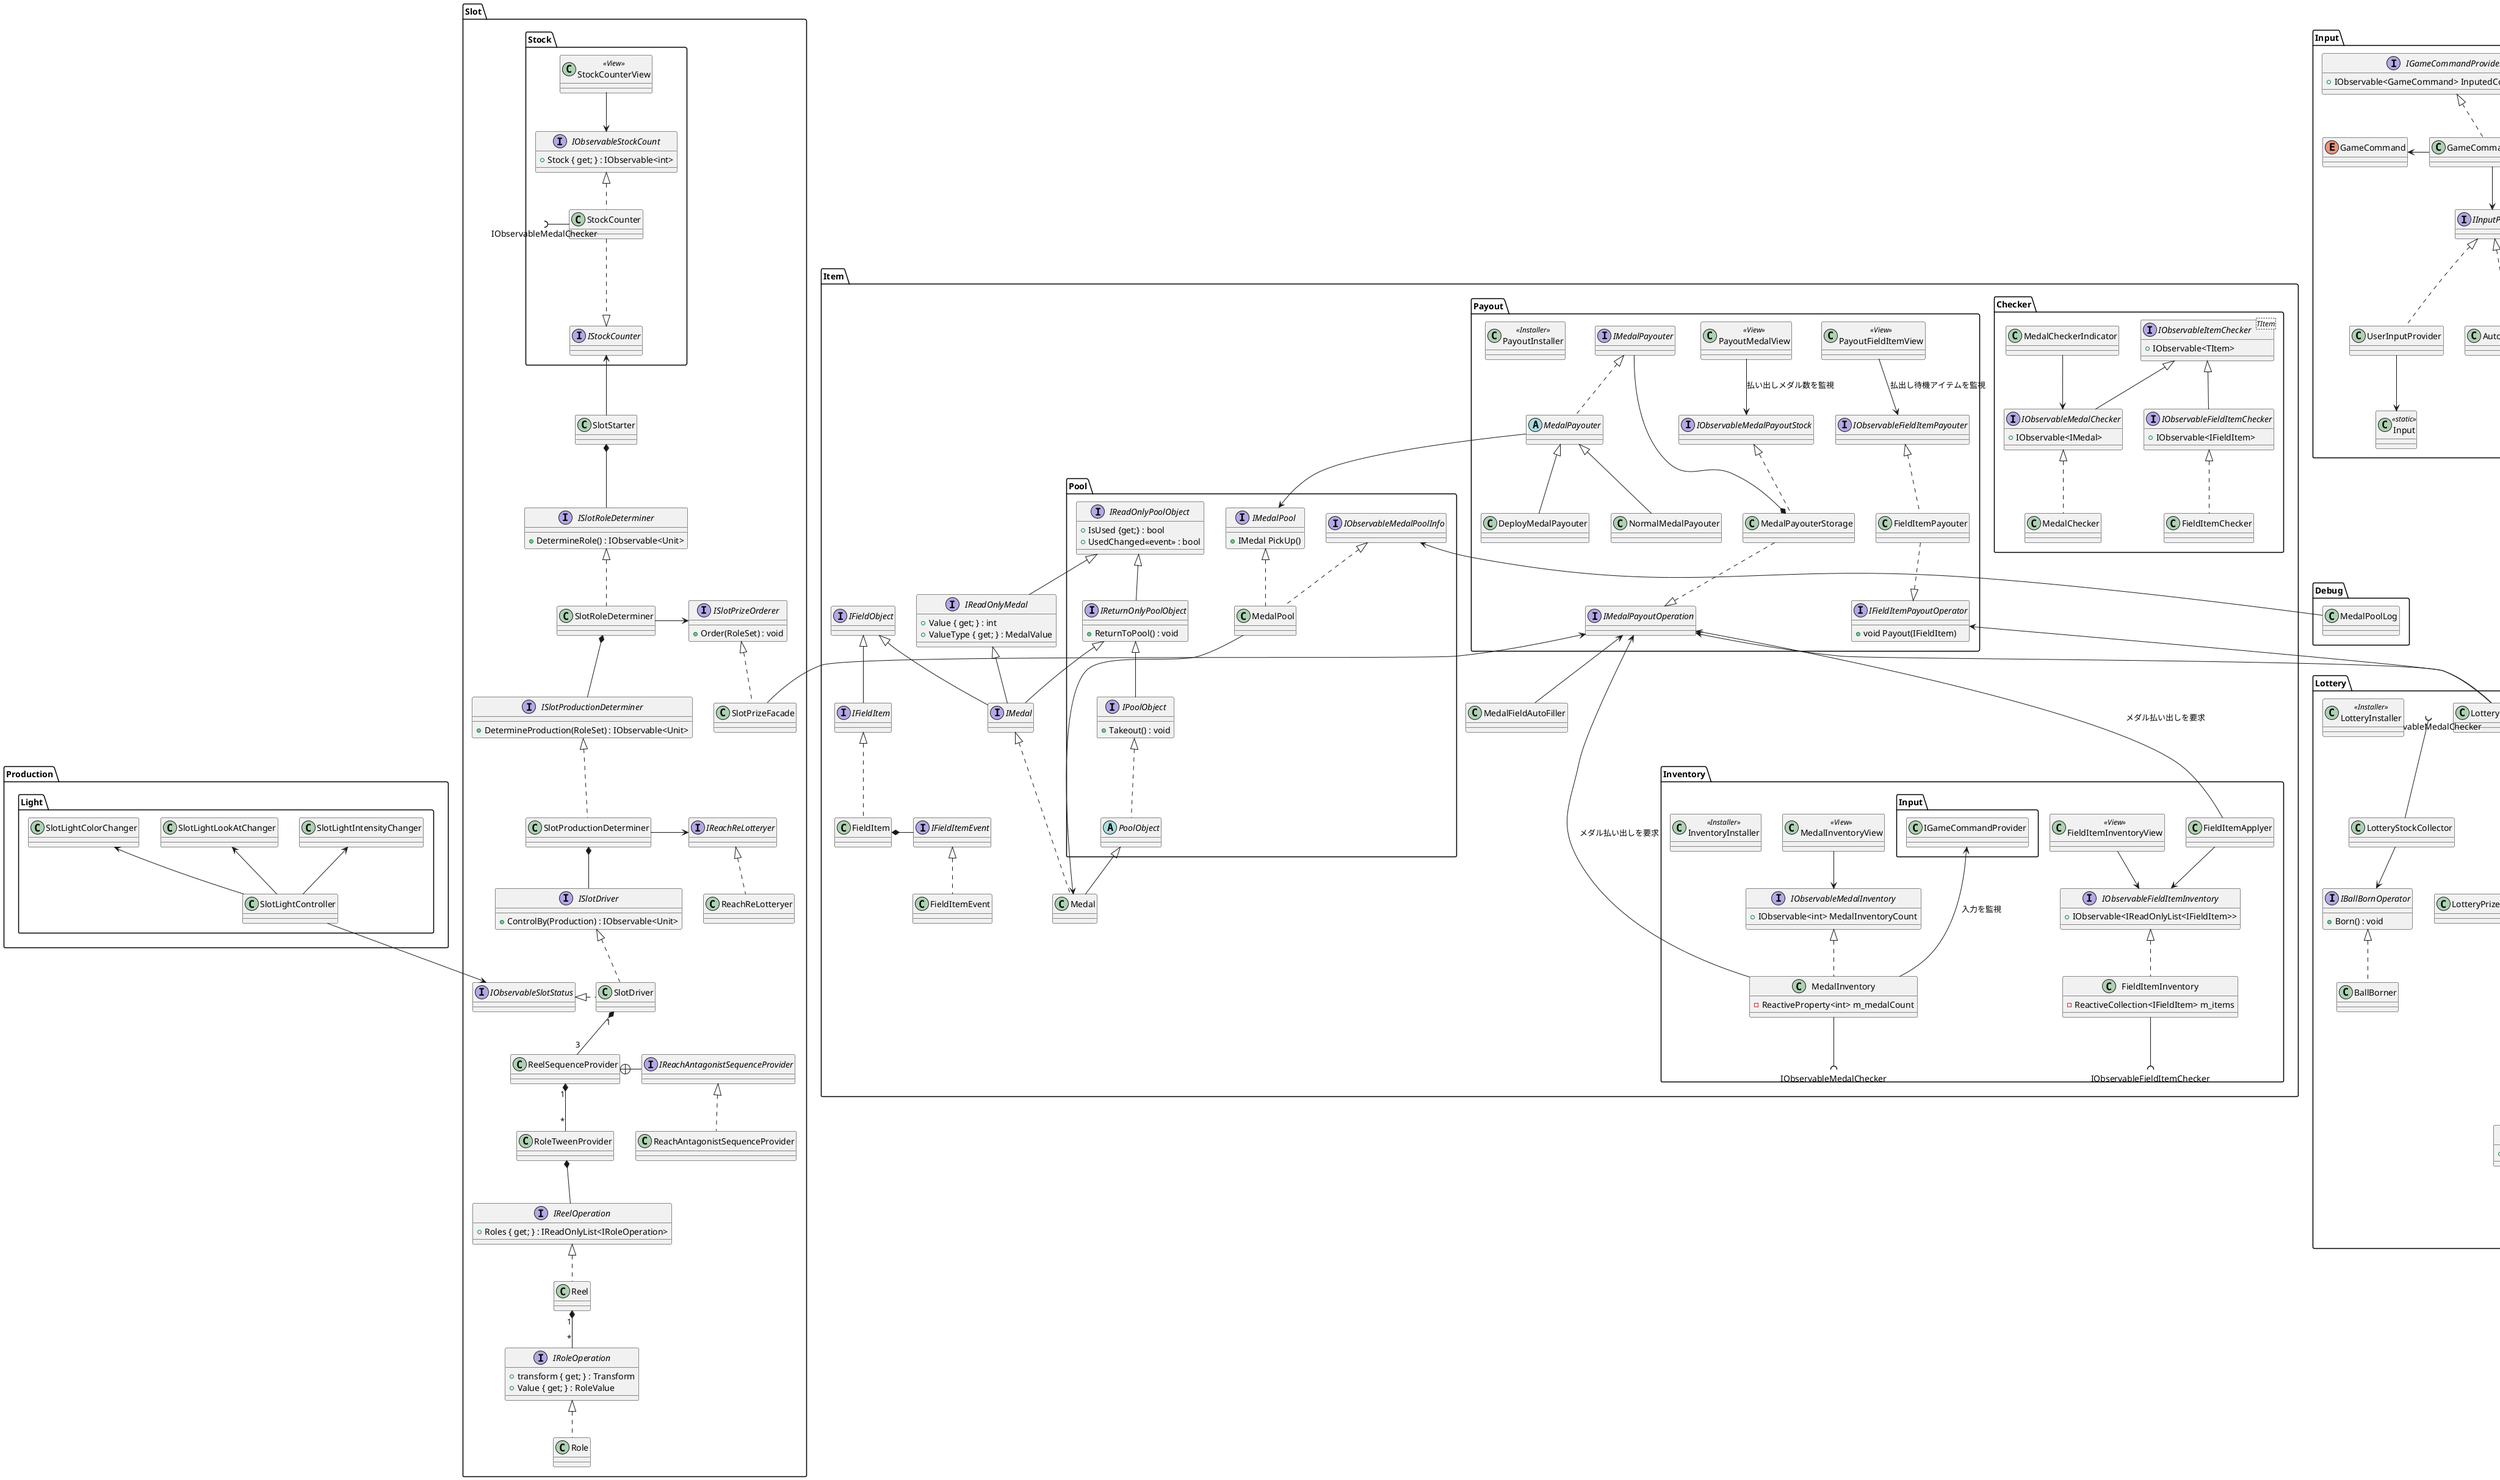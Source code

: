 @startuml MedalPusher

namespace Case{
    class PusherMover
}

namespace Item{
    interface IFieldItem
    class FieldItem
    interface IFieldItemEvent
    class FieldItemEvent
    IFieldItem <|.. FieldItem
    IFieldItemEvent <|.. FieldItemEvent
    FieldItem *- IFieldItemEvent


    interface IReadOnlyMedal{
        +Value { get; } : int
        +ValueType { get; } : MedalValue
    }
    interface IMedal
    class Medal
    IReadOnlyMedal <|-- IMedal
    IMedal <|.. Medal

    interface IFieldObject
    IFieldObject <|-- IMedal
    IFieldObject <|-- IFieldItem

    namespace Pool{
        interface IReadOnlyPoolObject{
            +IsUsed {get;} : bool
            +UsedChanged<<event>> : bool
        }
        interface IReturnOnlyPoolObject{
            +ReturnToPool() : void
        }
        interface IPoolObject{
            +Takeout() : void
        }
        abstract PoolObject
        
        IReadOnlyPoolObject <|-- IReturnOnlyPoolObject
        IReturnOnlyPoolObject <|-- IPoolObject
        IReturnOnlyPoolObject <|-- Item.IMedal
        IPoolObject <|.. PoolObject
        PoolObject <|-- Item.Medal
        IReadOnlyPoolObject <|-- Item.IReadOnlyMedal
        

        interface IMedalPool{
            +IMedal PickUp()
        }
        interface IObservableMedalPoolInfo
        class MedalPool

        IMedalPool <|.. MedalPool
        IObservableMedalPoolInfo <|.. MedalPool

        MedalPool --> Item.Medal
    }
    
    namespace Checker{
        interface IObservableItemChecker<TItem>{
            +IObservable<TItem>
        }

        interface IObservableMedalChecker{
            +IObservable<IMedal>
        }
        class MedalChecker
        IObservableItemChecker <|-- IObservableMedalChecker
        IObservableMedalChecker <|.. MedalChecker

        interface IObservableFieldItemChecker{
            +IObservable<IFieldItem>
        }
        class FieldItemChecker
        IObservableItemChecker <|-- IObservableFieldItemChecker
        IObservableFieldItemChecker <|.. FieldItemChecker

        MedalCheckerIndicator --> IObservableMedalChecker

    }
    
    namespace Payout{
        interface IMedalPayoutOperation
        interface IObservableMedalPayoutStock
        class MedalPayouterStorage
        MedalPayouterStorage ..|> IMedalPayoutOperation
        IObservableMedalPayoutStock <|.. MedalPayouterStorage
        IMedalPayouter ---* MedalPayouterStorage

        interface IMedalPayouter
        abstract MedalPayouter
        class NormalMedalPayouter
        class DeployMedalPayouter
        IMedalPayouter <|.. MedalPayouter
        MedalPayouter <|-- NormalMedalPayouter
        MedalPayouter <|-- DeployMedalPayouter
        MedalPayouter --> Item.Pool.IMedalPool


        interface IObservableFieldItemPayouter{
        }
        interface IFieldItemPayoutOperator{
            +void Payout(IFieldItem)
        }
        class FieldItemPayouter
        FieldItemPayouter ..|> IFieldItemPayoutOperator
        IObservableFieldItemPayouter <|.. FieldItemPayouter

        class PayoutMedalView<<View>>
        class PayoutFieldItemView<<View>>
        PayoutMedalView --> IObservableMedalPayoutStock : 払い出しメダル数を監視
        PayoutFieldItemView --> IObservableFieldItemPayouter : 払出し待機アイテムを監視



        class PayoutInstaller<<Installer>>
    }

    'ゲーム開始時のメダル充填
    Item.Payout.IMedalPayoutOperation <-- MedalFieldAutoFiller
    
    namespace Inventory{
        interface IObservableMedalInventory{
            +IObservable<int> MedalInventoryCount
        }
        class MedalInventory{
            -ReactiveProperty<int> m_medalCount
        }
        IObservableMedalInventory <|.. MedalInventory

        interface IObservableFieldItemInventory{
            +IObservable<IReadOnlyList<IFieldItem>> 
        }
        class FieldItemInventory{
            -ReactiveCollection<IFieldItem> m_items
        }
        IObservableFieldItemInventory <|.. FieldItemInventory

        MedalInventory --(( IObservableMedalChecker
        FieldItemInventory --(( IObservableFieldItemChecker
        Input.IGameCommandProvider <--- MedalInventory : 入力を監視

        class FieldItemApplyer
        Item.Payout.IMedalPayoutOperation <--- FieldItemApplyer : メダル払い出しを要求

        class MedalInventoryView<<View>>
        MedalInventoryView --> IObservableMedalInventory
        class FieldItemInventoryView<<View>>
        FieldItemInventoryView --> IObservableFieldItemInventory

        FieldItemApplyer --> IObservableFieldItemInventory
        MedalInventory --> Item.Payout.IMedalPayoutOperation : メダル払い出しを要求

        class InventoryInstaller<<Installer>>
    }


}

namespace Input{
    enum GameCommand
    interface IGameCommandProvider{
        +IObservable<GameCommand> InputedCommand { get; }
    }
    class GameCommandFormatter
    GameCommand <- GameCommandFormatter
    IGameCommandProvider <|.. GameCommandFormatter
    GameCommandFormatter --> IInputProvider
    interface IInputProvider
    class UserInputProvider
    class AutoInputProvider
    class Input<<static>>
    IInputProvider <|.. UserInputProvider
    IInputProvider <|.. AutoInputProvider
    UserInputProvider --> Input
}

namespace Slot{
    namespace Stock{
        interface IObservableStockCount{
            +Stock { get; } : IObservable<int>
        }
        interface IStockCounter
        class StockCounter
        IObservableStockCount <|.. StockCounter
        StockCounter ..|> IStockCounter
        IObservableMedalChecker ))- StockCounter

        class StockCounterView<<View>>
        StockCounterView --> IObservableStockCount
    }

    class SlotStarter
    Slot.Stock.IStockCounter <-- SlotStarter
    SlotStarter *--  ISlotRoleDeterminer

    interface ISlotRoleDeterminer{
        +DetermineRole() : IObservable<Unit>
    }
    class SlotRoleDeterminer
    ISlotRoleDeterminer <|.. SlotRoleDeterminer
    SlotRoleDeterminer *-- ISlotProductionDeterminer

    interface ISlotProductionDeterminer{
        +DetermineProduction(RoleSet) : IObservable<Unit>
    }
    class SlotProductionDeterminer
    ISlotProductionDeterminer <|.. SlotProductionDeterminer
    SlotProductionDeterminer *-- ISlotDriver

    interface IReachReLotteryer
    class ReachReLotteryer
    IReachReLotteryer <|.. ReachReLotteryer

    SlotProductionDeterminer -> IReachReLotteryer

    interface ISlotDriver{
        +ControlBy(Production) : IObservable<Unit>
    }
    interface IObservableSlotStatus
    class SlotDriver
    ISlotDriver <|.. SlotDriver
    IObservableSlotStatus <|. SlotDriver

    class ReelSequenceProvider
    SlotDriver "1"*--"3" ReelSequenceProvider

    class RoleTweenProvider
    ReelSequenceProvider "1"*--"*" RoleTweenProvider
    RoleTweenProvider *-- IReelOperation

    interface IReachAntagonistSequenceProvider
    class ReachAntagonistSequenceProvider
    IReachAntagonistSequenceProvider <|.. ReachAntagonistSequenceProvider

    ReelSequenceProvider +- IReachAntagonistSequenceProvider


    interface IReelOperation{
        +Roles { get; } : IReadOnlyList<IRoleOperation>
    }
    class Reel
    IReelOperation <|.. Reel

    interface IRoleOperation{
        +transform { get; } : Transform
        +Value { get; } : RoleValue
    }
    class Role
    IRoleOperation <|.. Role
    Reel "1"*--"*" IRoleOperation

    interface ISlotPrizeOrderer{
        +Order(RoleSet) : void
    }
    class SlotPrizeFacade
    ISlotPrizeOrderer <|.. SlotPrizeFacade

    ISlotPrizeOrderer <- SlotRoleDeterminer
    Item.Payout.IMedalPayoutOperation <-- SlotPrizeFacade
}

namespace PayoutPinball{
    interface IPinballPocket
    class PinballPocket
    IPinballPocket <|.. PinballPocket

    interface IPinballEvent
    class PinballEvent
    IPinballEvent <|.. PinballEvent

    PinballPocket *- IPinballEvent
    PinballPocket --(( IObservableMedalChecker
}

namespace Production{
    namespace Light{
        class SlotLightController
        SlotLightController --> Slot.IObservableSlotStatus

        class SlotLightColorChanger
        class SlotLightIntensityChanger
        class SlotLightLookAtChanger

        SlotLightColorChanger <-- SlotLightController
        SlotLightIntensityChanger <-- SlotLightController
        SlotLightLookAtChanger <-- SlotLightController
    }
}

namespace Lottery{
    interface IObservableLotteryRotater{
        +IObservable<float> ObservableRotate { get; }
    }
    class LotteryBowlRotater
    IObservableLotteryRotater <|.. LotteryBowlRotater

    class LotteryPrizeInfo{
        IFieldObject Prize { get; }
    }
    interface ILotteryPocketPositionOperation
    class LotteryPocket
    LotteryPocket ..|> ILotteryPocketPositionOperation

    class LotteryPocketPositionOperator
    LotteryPocketPositionOperator --> IObservableLotteryRotater 
    ILotteryPocketPositionOperation "*" --o "1" LotteryPocketPositionOperator

    class LotteryPrize3DView
    LotteryPrize3DView -* LotteryPocket

    interface ILotteryPrizeInsertionSlot
    class LotteryPrizeCollector
    LotteryPrizeCollector ..|> ILotteryPrizeInsertionSlot

    ILotteryPrizeInsertionSlot <-- LotteryPocket
    LotteryPocket *- LotteryPrizeInfo

    Item.Payout.IFieldItemPayoutOperator <-- LotteryPrizeCollector
    Item.Payout.IMedalPayoutOperation <-- LotteryPrizeCollector

    interface IBallBornOperator{
        +Born() : void
    }
    class BallBorner
    IBallBornOperator <|.. BallBorner


    class LotteryStockCollector
    IObservableMedalChecker ))-- LotteryStockCollector
    LotteryStockCollector --> IBallBornOperator

    class LotteryInstaller<<Installer>>{}
}

namespace Debug{
    class MedalPoolLog

    Item.Pool.IObservableMedalPoolInfo <-- MedalPoolLog
}

class SceneInstaller<<Installer>>

@enduml